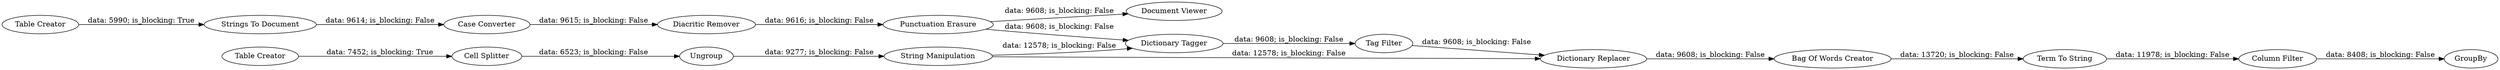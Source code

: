 digraph {
	"6549404849161467779_13" [label="Bag Of Words Creator"]
	"6549404849161467779_9" [label="String Manipulation"]
	"6549404849161467779_20" [label="Column Filter"]
	"6549404849161467779_4" [label="Table Creator"]
	"6549404849161467779_14" [label="Term To String"]
	"6549404849161467779_1" [label="Table Creator"]
	"6549404849161467779_22" [label="Punctuation Erasure"]
	"6549404849161467779_19" [label="Document Viewer"]
	"6549404849161467779_12" [label="Tag Filter"]
	"6549404849161467779_18" [label=GroupBy]
	"6549404849161467779_2" [label="Cell Splitter"]
	"6549404849161467779_6" [label="Case Converter"]
	"6549404849161467779_16" [label="Diacritic Remover"]
	"6549404849161467779_21" [label="Dictionary Replacer"]
	"6549404849161467779_10" [label="Dictionary Tagger"]
	"6549404849161467779_5" [label="Strings To Document"]
	"6549404849161467779_3" [label=Ungroup]
	"6549404849161467779_2" -> "6549404849161467779_3" [label="data: 6523; is_blocking: False"]
	"6549404849161467779_9" -> "6549404849161467779_10" [label="data: 12578; is_blocking: False"]
	"6549404849161467779_9" -> "6549404849161467779_21" [label="data: 12578; is_blocking: False"]
	"6549404849161467779_4" -> "6549404849161467779_5" [label="data: 5990; is_blocking: True"]
	"6549404849161467779_22" -> "6549404849161467779_19" [label="data: 9608; is_blocking: False"]
	"6549404849161467779_20" -> "6549404849161467779_18" [label="data: 8408; is_blocking: False"]
	"6549404849161467779_10" -> "6549404849161467779_12" [label="data: 9608; is_blocking: False"]
	"6549404849161467779_5" -> "6549404849161467779_6" [label="data: 9614; is_blocking: False"]
	"6549404849161467779_22" -> "6549404849161467779_10" [label="data: 9608; is_blocking: False"]
	"6549404849161467779_14" -> "6549404849161467779_20" [label="data: 11978; is_blocking: False"]
	"6549404849161467779_3" -> "6549404849161467779_9" [label="data: 9277; is_blocking: False"]
	"6549404849161467779_21" -> "6549404849161467779_13" [label="data: 9608; is_blocking: False"]
	"6549404849161467779_6" -> "6549404849161467779_16" [label="data: 9615; is_blocking: False"]
	"6549404849161467779_1" -> "6549404849161467779_2" [label="data: 7452; is_blocking: True"]
	"6549404849161467779_13" -> "6549404849161467779_14" [label="data: 13720; is_blocking: False"]
	"6549404849161467779_12" -> "6549404849161467779_21" [label="data: 9608; is_blocking: False"]
	"6549404849161467779_16" -> "6549404849161467779_22" [label="data: 9616; is_blocking: False"]
	rankdir=LR
}
